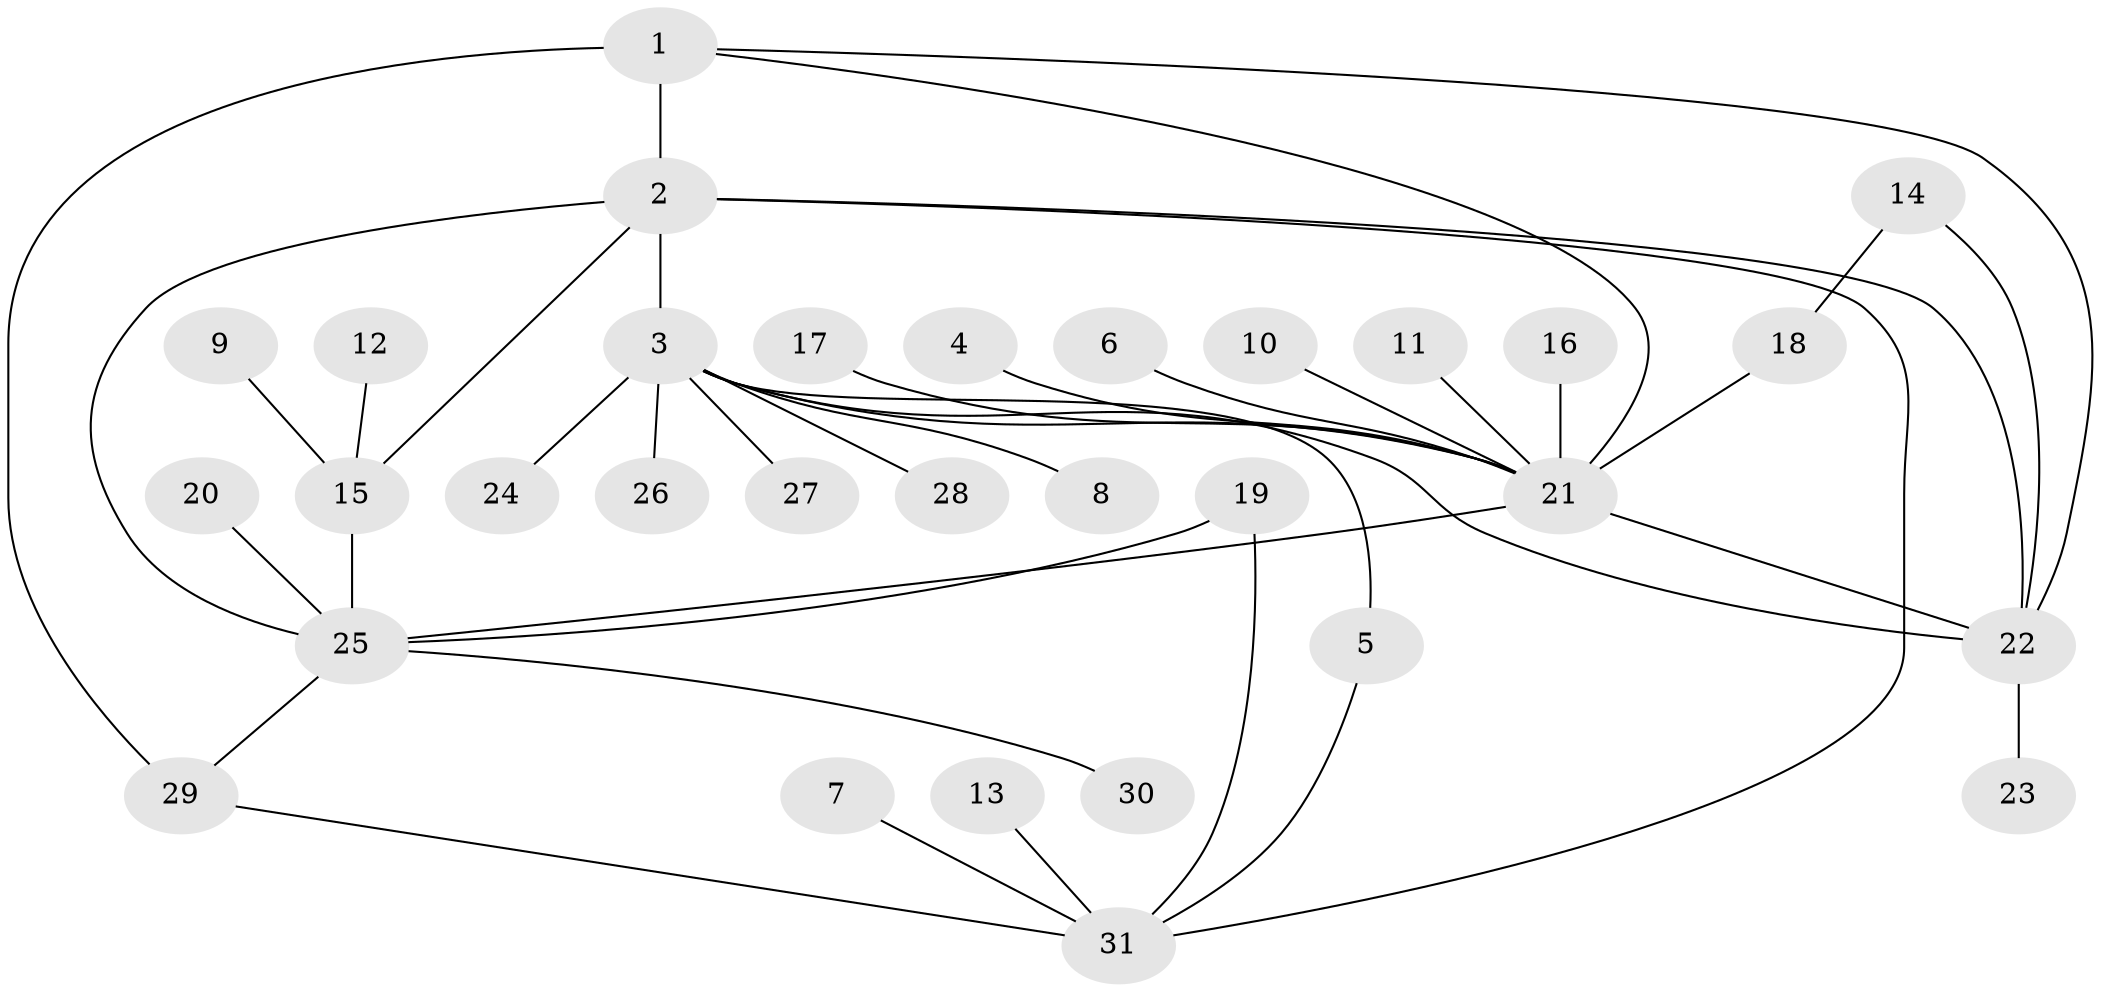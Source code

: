 // original degree distribution, {4: 0.06451612903225806, 8: 0.03225806451612903, 6: 0.03225806451612903, 9: 0.016129032258064516, 3: 0.0967741935483871, 5: 0.04838709677419355, 7: 0.03225806451612903, 2: 0.1935483870967742, 1: 0.4838709677419355}
// Generated by graph-tools (version 1.1) at 2025/50/03/09/25 03:50:40]
// undirected, 31 vertices, 41 edges
graph export_dot {
graph [start="1"]
  node [color=gray90,style=filled];
  1;
  2;
  3;
  4;
  5;
  6;
  7;
  8;
  9;
  10;
  11;
  12;
  13;
  14;
  15;
  16;
  17;
  18;
  19;
  20;
  21;
  22;
  23;
  24;
  25;
  26;
  27;
  28;
  29;
  30;
  31;
  1 -- 2 [weight=1.0];
  1 -- 21 [weight=1.0];
  1 -- 22 [weight=1.0];
  1 -- 29 [weight=2.0];
  2 -- 3 [weight=2.0];
  2 -- 15 [weight=1.0];
  2 -- 22 [weight=2.0];
  2 -- 25 [weight=1.0];
  2 -- 31 [weight=1.0];
  3 -- 5 [weight=1.0];
  3 -- 8 [weight=1.0];
  3 -- 21 [weight=1.0];
  3 -- 22 [weight=1.0];
  3 -- 24 [weight=1.0];
  3 -- 26 [weight=1.0];
  3 -- 27 [weight=1.0];
  3 -- 28 [weight=1.0];
  4 -- 21 [weight=1.0];
  5 -- 31 [weight=1.0];
  6 -- 21 [weight=1.0];
  7 -- 31 [weight=1.0];
  9 -- 15 [weight=1.0];
  10 -- 21 [weight=1.0];
  11 -- 21 [weight=1.0];
  12 -- 15 [weight=1.0];
  13 -- 31 [weight=1.0];
  14 -- 18 [weight=1.0];
  14 -- 22 [weight=1.0];
  15 -- 25 [weight=2.0];
  16 -- 21 [weight=1.0];
  17 -- 21 [weight=1.0];
  18 -- 21 [weight=1.0];
  19 -- 25 [weight=1.0];
  19 -- 31 [weight=1.0];
  20 -- 25 [weight=1.0];
  21 -- 22 [weight=1.0];
  21 -- 25 [weight=1.0];
  22 -- 23 [weight=1.0];
  25 -- 29 [weight=1.0];
  25 -- 30 [weight=1.0];
  29 -- 31 [weight=1.0];
}
